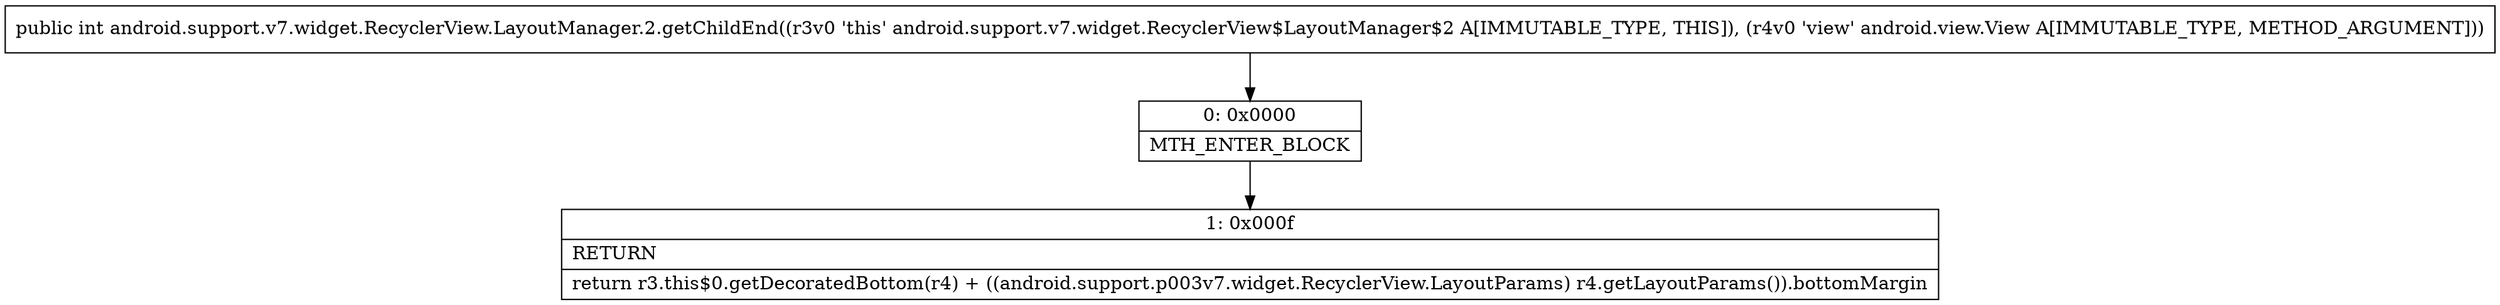 digraph "CFG forandroid.support.v7.widget.RecyclerView.LayoutManager.2.getChildEnd(Landroid\/view\/View;)I" {
Node_0 [shape=record,label="{0\:\ 0x0000|MTH_ENTER_BLOCK\l}"];
Node_1 [shape=record,label="{1\:\ 0x000f|RETURN\l|return r3.this$0.getDecoratedBottom(r4) + ((android.support.p003v7.widget.RecyclerView.LayoutParams) r4.getLayoutParams()).bottomMargin\l}"];
MethodNode[shape=record,label="{public int android.support.v7.widget.RecyclerView.LayoutManager.2.getChildEnd((r3v0 'this' android.support.v7.widget.RecyclerView$LayoutManager$2 A[IMMUTABLE_TYPE, THIS]), (r4v0 'view' android.view.View A[IMMUTABLE_TYPE, METHOD_ARGUMENT])) }"];
MethodNode -> Node_0;
Node_0 -> Node_1;
}

